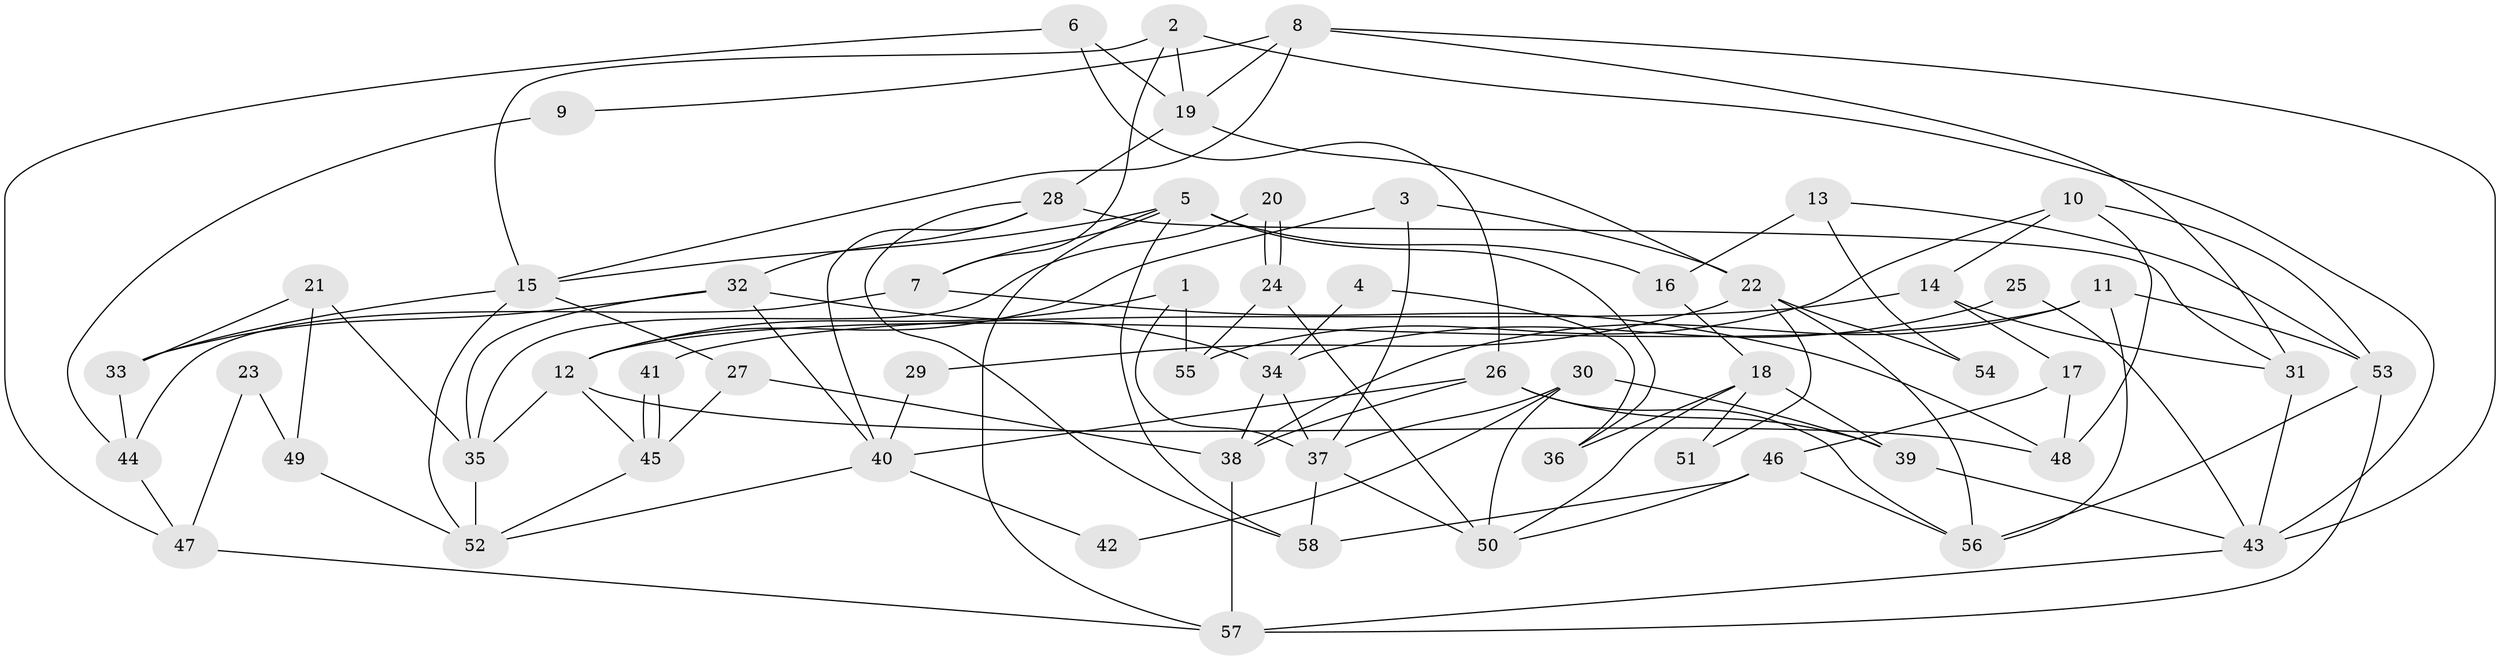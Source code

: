 // coarse degree distribution, {3: 0.23529411764705882, 7: 0.11764705882352941, 2: 0.14705882352941177, 5: 0.08823529411764706, 6: 0.17647058823529413, 4: 0.11764705882352941, 13: 0.029411764705882353, 8: 0.058823529411764705, 10: 0.029411764705882353}
// Generated by graph-tools (version 1.1) at 2025/18/03/04/25 18:18:42]
// undirected, 58 vertices, 116 edges
graph export_dot {
graph [start="1"]
  node [color=gray90,style=filled];
  1;
  2;
  3;
  4;
  5;
  6;
  7;
  8;
  9;
  10;
  11;
  12;
  13;
  14;
  15;
  16;
  17;
  18;
  19;
  20;
  21;
  22;
  23;
  24;
  25;
  26;
  27;
  28;
  29;
  30;
  31;
  32;
  33;
  34;
  35;
  36;
  37;
  38;
  39;
  40;
  41;
  42;
  43;
  44;
  45;
  46;
  47;
  48;
  49;
  50;
  51;
  52;
  53;
  54;
  55;
  56;
  57;
  58;
  1 -- 55;
  1 -- 12;
  1 -- 37;
  2 -- 19;
  2 -- 43;
  2 -- 7;
  2 -- 15;
  3 -- 12;
  3 -- 22;
  3 -- 37;
  4 -- 36;
  4 -- 34;
  5 -- 15;
  5 -- 58;
  5 -- 7;
  5 -- 16;
  5 -- 36;
  5 -- 57;
  6 -- 47;
  6 -- 26;
  6 -- 19;
  7 -- 44;
  7 -- 48;
  8 -- 31;
  8 -- 15;
  8 -- 9;
  8 -- 19;
  8 -- 43;
  9 -- 44;
  10 -- 53;
  10 -- 14;
  10 -- 48;
  10 -- 55;
  11 -- 56;
  11 -- 38;
  11 -- 12;
  11 -- 53;
  12 -- 48;
  12 -- 35;
  12 -- 45;
  13 -- 16;
  13 -- 53;
  13 -- 54;
  14 -- 17;
  14 -- 31;
  14 -- 41;
  15 -- 27;
  15 -- 33;
  15 -- 52;
  16 -- 18;
  17 -- 46;
  17 -- 48;
  18 -- 39;
  18 -- 50;
  18 -- 36;
  18 -- 51;
  19 -- 22;
  19 -- 28;
  20 -- 24;
  20 -- 24;
  20 -- 35;
  21 -- 35;
  21 -- 33;
  21 -- 49;
  22 -- 56;
  22 -- 29;
  22 -- 51;
  22 -- 54;
  23 -- 47;
  23 -- 49;
  24 -- 50;
  24 -- 55;
  25 -- 34;
  25 -- 43;
  26 -- 40;
  26 -- 38;
  26 -- 39;
  26 -- 56;
  27 -- 45;
  27 -- 38;
  28 -- 40;
  28 -- 31;
  28 -- 32;
  28 -- 58;
  29 -- 40;
  30 -- 37;
  30 -- 39;
  30 -- 42;
  30 -- 50;
  31 -- 43;
  32 -- 35;
  32 -- 33;
  32 -- 34;
  32 -- 40;
  33 -- 44;
  34 -- 37;
  34 -- 38;
  35 -- 52;
  37 -- 50;
  37 -- 58;
  38 -- 57;
  39 -- 43;
  40 -- 52;
  40 -- 42;
  41 -- 45;
  41 -- 45;
  43 -- 57;
  44 -- 47;
  45 -- 52;
  46 -- 58;
  46 -- 50;
  46 -- 56;
  47 -- 57;
  49 -- 52;
  53 -- 56;
  53 -- 57;
}
